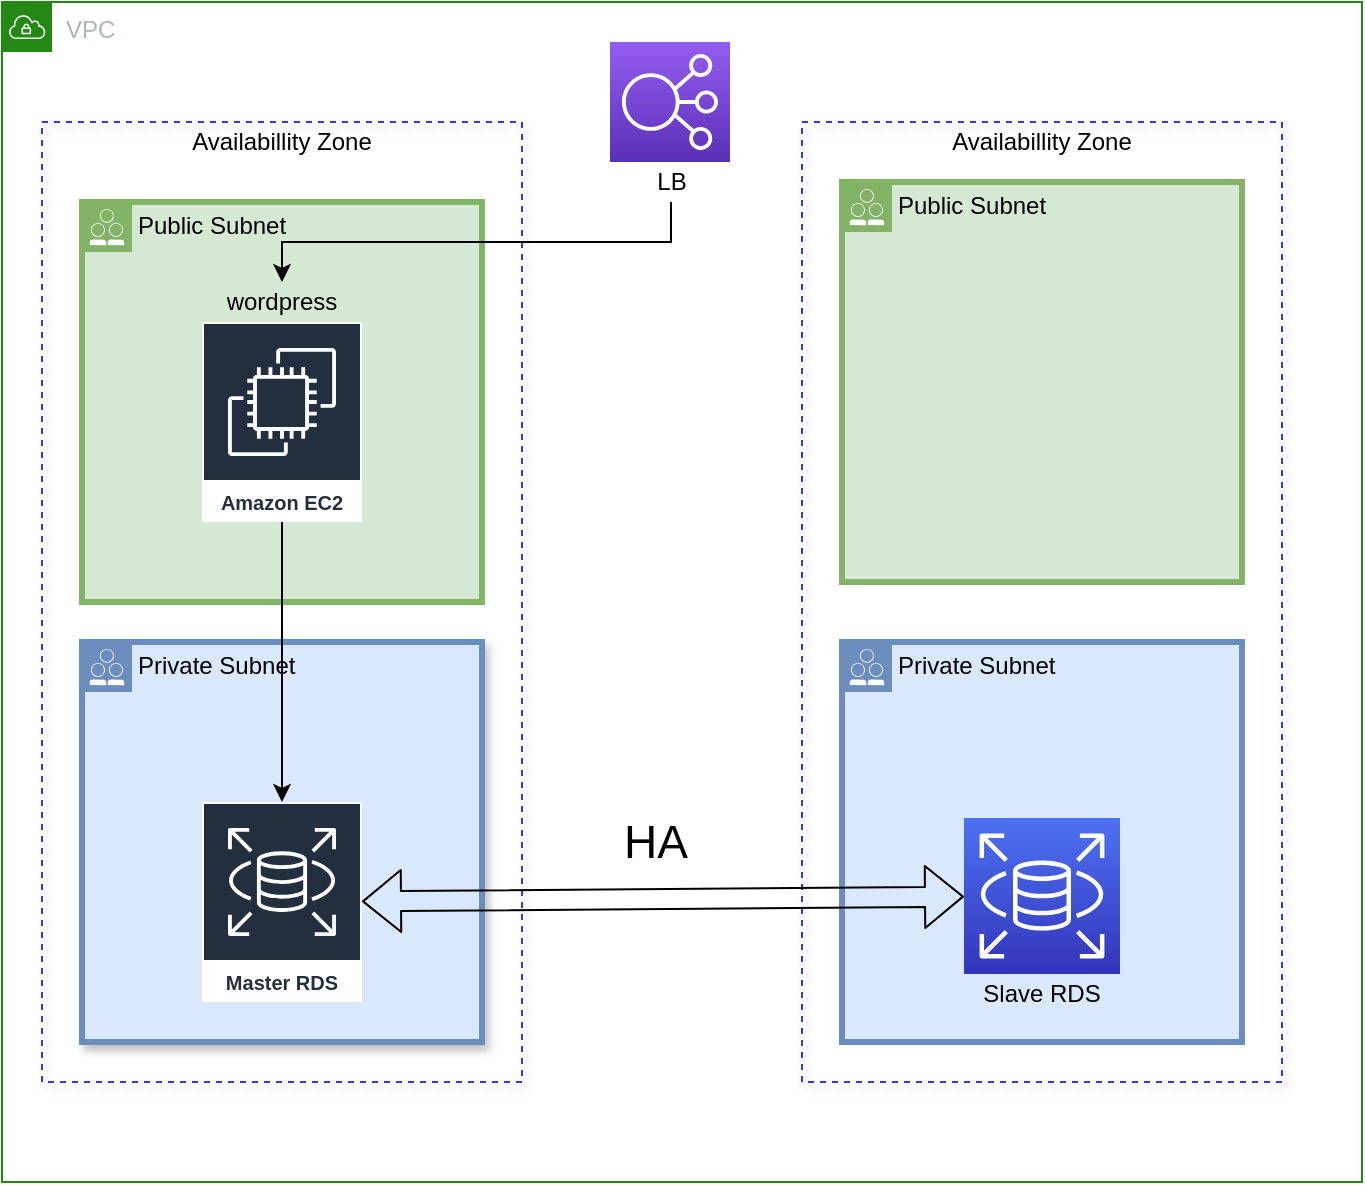 <mxfile version="14.4.4" type="github">
  <diagram id="ZMwauwiRDiGvQJOp3vVE" name="Page-1">
    <mxGraphModel dx="1035" dy="575" grid="1" gridSize="10" guides="1" tooltips="1" connect="1" arrows="1" fold="1" page="1" pageScale="1" pageWidth="827" pageHeight="1169" math="0" shadow="0">
      <root>
        <mxCell id="0" />
        <mxCell id="1" parent="0" />
        <mxCell id="CyMkmmz0OC61lMzwthkQ-23" value="" style="verticalLabelPosition=bottom;verticalAlign=top;html=1;shape=mxgraph.basic.rect;fillColor2=none;strokeWidth=1;size=20;indent=5;shadow=1;fillColor=none;dashed=1;strokeColor=#3333FF;" vertex="1" parent="1">
          <mxGeometry x="480" y="230" width="240" height="480" as="geometry" />
        </mxCell>
        <mxCell id="CyMkmmz0OC61lMzwthkQ-1" value="VPC" style="points=[[0,0],[0.25,0],[0.5,0],[0.75,0],[1,0],[1,0.25],[1,0.5],[1,0.75],[1,1],[0.75,1],[0.5,1],[0.25,1],[0,1],[0,0.75],[0,0.5],[0,0.25]];outlineConnect=0;gradientColor=none;html=1;whiteSpace=wrap;fontSize=12;fontStyle=0;shape=mxgraph.aws4.group;grIcon=mxgraph.aws4.group_vpc;strokeColor=#248814;fillColor=none;verticalAlign=top;align=left;spacingLeft=30;fontColor=#AAB7B8;dashed=0;" vertex="1" parent="1">
          <mxGeometry x="80" y="170" width="680" height="590" as="geometry" />
        </mxCell>
        <mxCell id="CyMkmmz0OC61lMzwthkQ-2" value="Public Subnet" style="shape=mxgraph.ibm.box;prType=public;fontStyle=0;verticalAlign=top;align=left;spacingLeft=32;spacingTop=4;fillColor=#d5e8d4;rounded=0;whiteSpace=wrap;html=1;strokeWidth=3;dashed=0;container=1;spacing=-4;collapsible=0;expand=0;recursiveResize=0;strokeColor=#82b366;" vertex="1" parent="1">
          <mxGeometry x="120" y="270" width="200" height="200" as="geometry" />
        </mxCell>
        <mxCell id="CyMkmmz0OC61lMzwthkQ-7" value="Amazon EC2" style="outlineConnect=0;fontColor=#232F3E;gradientColor=none;strokeColor=#ffffff;fillColor=#232F3E;dashed=0;verticalLabelPosition=middle;verticalAlign=bottom;align=center;html=1;whiteSpace=wrap;fontSize=10;fontStyle=1;spacing=3;shape=mxgraph.aws4.productIcon;prIcon=mxgraph.aws4.ec2;" vertex="1" parent="CyMkmmz0OC61lMzwthkQ-2">
          <mxGeometry x="60" y="60" width="80" height="100" as="geometry" />
        </mxCell>
        <mxCell id="CyMkmmz0OC61lMzwthkQ-4" value="Private Subnet" style="shape=mxgraph.ibm.box;prType=public;fontStyle=0;verticalAlign=top;align=left;spacingLeft=32;spacingTop=4;fillColor=#dae8fc;rounded=0;whiteSpace=wrap;html=1;strokeColor=#6c8ebf;strokeWidth=3;dashed=0;container=1;spacing=-4;collapsible=0;expand=0;recursiveResize=0;shadow=1;" vertex="1" parent="1">
          <mxGeometry x="120" y="490" width="200" height="200" as="geometry" />
        </mxCell>
        <mxCell id="CyMkmmz0OC61lMzwthkQ-21" value="" style="verticalLabelPosition=bottom;verticalAlign=top;html=1;shape=mxgraph.basic.rect;fillColor2=none;strokeWidth=1;size=20;indent=5;shadow=1;fillColor=none;dashed=1;strokeColor=#3333FF;" vertex="1" parent="CyMkmmz0OC61lMzwthkQ-4">
          <mxGeometry x="-20" y="-260" width="240" height="480" as="geometry" />
        </mxCell>
        <mxCell id="CyMkmmz0OC61lMzwthkQ-8" value="Master RDS" style="outlineConnect=0;fontColor=#232F3E;gradientColor=none;strokeColor=#ffffff;fillColor=#232F3E;dashed=0;verticalLabelPosition=middle;verticalAlign=bottom;align=center;html=1;whiteSpace=wrap;fontSize=10;fontStyle=1;spacing=3;shape=mxgraph.aws4.productIcon;prIcon=mxgraph.aws4.rds;" vertex="1" parent="CyMkmmz0OC61lMzwthkQ-4">
          <mxGeometry x="60" y="80" width="80" height="100" as="geometry" />
        </mxCell>
        <mxCell id="CyMkmmz0OC61lMzwthkQ-10" value="Private Subnet" style="shape=mxgraph.ibm.box;prType=public;fontStyle=0;verticalAlign=top;align=left;spacingLeft=32;spacingTop=4;fillColor=#dae8fc;rounded=0;whiteSpace=wrap;html=1;strokeColor=#6c8ebf;strokeWidth=3;dashed=0;container=1;spacing=-4;collapsible=0;expand=0;recursiveResize=0;" vertex="1" parent="1">
          <mxGeometry x="500" y="490" width="200" height="200" as="geometry" />
        </mxCell>
        <mxCell id="CyMkmmz0OC61lMzwthkQ-9" value="" style="points=[[0,0,0],[0.25,0,0],[0.5,0,0],[0.75,0,0],[1,0,0],[0,1,0],[0.25,1,0],[0.5,1,0],[0.75,1,0],[1,1,0],[0,0.25,0],[0,0.5,0],[0,0.75,0],[1,0.25,0],[1,0.5,0],[1,0.75,0]];outlineConnect=0;fontColor=#232F3E;gradientColor=#4D72F3;gradientDirection=north;fillColor=#3334B9;strokeColor=#ffffff;dashed=0;verticalLabelPosition=bottom;verticalAlign=top;align=center;html=1;fontSize=12;fontStyle=0;aspect=fixed;shape=mxgraph.aws4.resourceIcon;resIcon=mxgraph.aws4.rds;" vertex="1" parent="CyMkmmz0OC61lMzwthkQ-10">
          <mxGeometry x="61" y="88" width="78" height="78" as="geometry" />
        </mxCell>
        <mxCell id="CyMkmmz0OC61lMzwthkQ-17" value="Slave RDS" style="text;html=1;strokeColor=none;fillColor=none;align=center;verticalAlign=middle;whiteSpace=wrap;rounded=0;shadow=1;" vertex="1" parent="CyMkmmz0OC61lMzwthkQ-10">
          <mxGeometry x="60" y="166" width="80" height="20" as="geometry" />
        </mxCell>
        <mxCell id="CyMkmmz0OC61lMzwthkQ-12" value="Public Subnet" style="shape=mxgraph.ibm.box;prType=public;fontStyle=0;verticalAlign=top;align=left;spacingLeft=32;spacingTop=4;fillColor=#d5e8d4;rounded=0;whiteSpace=wrap;html=1;strokeWidth=3;dashed=0;container=1;spacing=-4;collapsible=0;expand=0;recursiveResize=0;strokeColor=#82b366;" vertex="1" parent="1">
          <mxGeometry x="500" y="260" width="200" height="200" as="geometry" />
        </mxCell>
        <mxCell id="CyMkmmz0OC61lMzwthkQ-14" value="" style="points=[[0,0,0],[0.25,0,0],[0.5,0,0],[0.75,0,0],[1,0,0],[0,1,0],[0.25,1,0],[0.5,1,0],[0.75,1,0],[1,1,0],[0,0.25,0],[0,0.5,0],[0,0.75,0],[1,0.25,0],[1,0.5,0],[1,0.75,0]];outlineConnect=0;fontColor=#232F3E;gradientColor=#945DF2;gradientDirection=north;fillColor=#5A30B5;strokeColor=#ffffff;dashed=0;verticalLabelPosition=bottom;verticalAlign=top;align=center;html=1;fontSize=12;fontStyle=0;aspect=fixed;shape=mxgraph.aws4.resourceIcon;resIcon=mxgraph.aws4.elastic_load_balancing;" vertex="1" parent="1">
          <mxGeometry x="384" y="190" width="60" height="60" as="geometry" />
        </mxCell>
        <mxCell id="CyMkmmz0OC61lMzwthkQ-18" value="LB" style="text;html=1;strokeColor=none;fillColor=none;align=center;verticalAlign=middle;whiteSpace=wrap;rounded=0;shadow=1;" vertex="1" parent="1">
          <mxGeometry x="394.5" y="250" width="40" height="20" as="geometry" />
        </mxCell>
        <mxCell id="CyMkmmz0OC61lMzwthkQ-22" value="Availabillity Zone" style="text;html=1;strokeColor=none;fillColor=none;align=center;verticalAlign=middle;whiteSpace=wrap;rounded=0;shadow=1;" vertex="1" parent="1">
          <mxGeometry x="150" y="230" width="140" height="20" as="geometry" />
        </mxCell>
        <mxCell id="CyMkmmz0OC61lMzwthkQ-24" value="Availabillity Zone" style="text;html=1;strokeColor=none;fillColor=none;align=center;verticalAlign=middle;whiteSpace=wrap;rounded=0;shadow=1;" vertex="1" parent="1">
          <mxGeometry x="530" y="230" width="140" height="20" as="geometry" />
        </mxCell>
        <mxCell id="CyMkmmz0OC61lMzwthkQ-28" value="wordpress" style="text;html=1;strokeColor=none;fillColor=none;align=center;verticalAlign=middle;whiteSpace=wrap;rounded=0;shadow=1;dashed=1;" vertex="1" parent="1">
          <mxGeometry x="200" y="310" width="40" height="20" as="geometry" />
        </mxCell>
        <mxCell id="CyMkmmz0OC61lMzwthkQ-36" style="edgeStyle=orthogonalEdgeStyle;rounded=0;orthogonalLoop=1;jettySize=auto;html=1;exitX=0.5;exitY=1;exitDx=0;exitDy=0;entryX=0.5;entryY=0;entryDx=0;entryDy=0;" edge="1" parent="1" source="CyMkmmz0OC61lMzwthkQ-18" target="CyMkmmz0OC61lMzwthkQ-28">
          <mxGeometry relative="1" as="geometry">
            <mxPoint x="409.0" y="310" as="sourcePoint" />
          </mxGeometry>
        </mxCell>
        <mxCell id="CyMkmmz0OC61lMzwthkQ-40" value="" style="endArrow=classic;html=1;" edge="1" parent="1" target="CyMkmmz0OC61lMzwthkQ-8">
          <mxGeometry width="50" height="50" relative="1" as="geometry">
            <mxPoint x="220" y="430" as="sourcePoint" />
            <mxPoint x="430" y="440" as="targetPoint" />
          </mxGeometry>
        </mxCell>
        <mxCell id="CyMkmmz0OC61lMzwthkQ-41" value="" style="shape=flexArrow;endArrow=classic;startArrow=classic;html=1;" edge="1" parent="1" source="CyMkmmz0OC61lMzwthkQ-8" target="CyMkmmz0OC61lMzwthkQ-9">
          <mxGeometry width="50" height="50" relative="1" as="geometry">
            <mxPoint x="380" y="620" as="sourcePoint" />
            <mxPoint x="430" y="570" as="targetPoint" />
            <Array as="points" />
          </mxGeometry>
        </mxCell>
        <mxCell id="CyMkmmz0OC61lMzwthkQ-42" value="HA" style="text;html=1;strokeColor=none;fillColor=none;align=center;verticalAlign=middle;whiteSpace=wrap;rounded=0;shadow=1;strokeWidth=2;fontSize=23;" vertex="1" parent="1">
          <mxGeometry x="370" y="570" width="74" height="40" as="geometry" />
        </mxCell>
      </root>
    </mxGraphModel>
  </diagram>
</mxfile>
